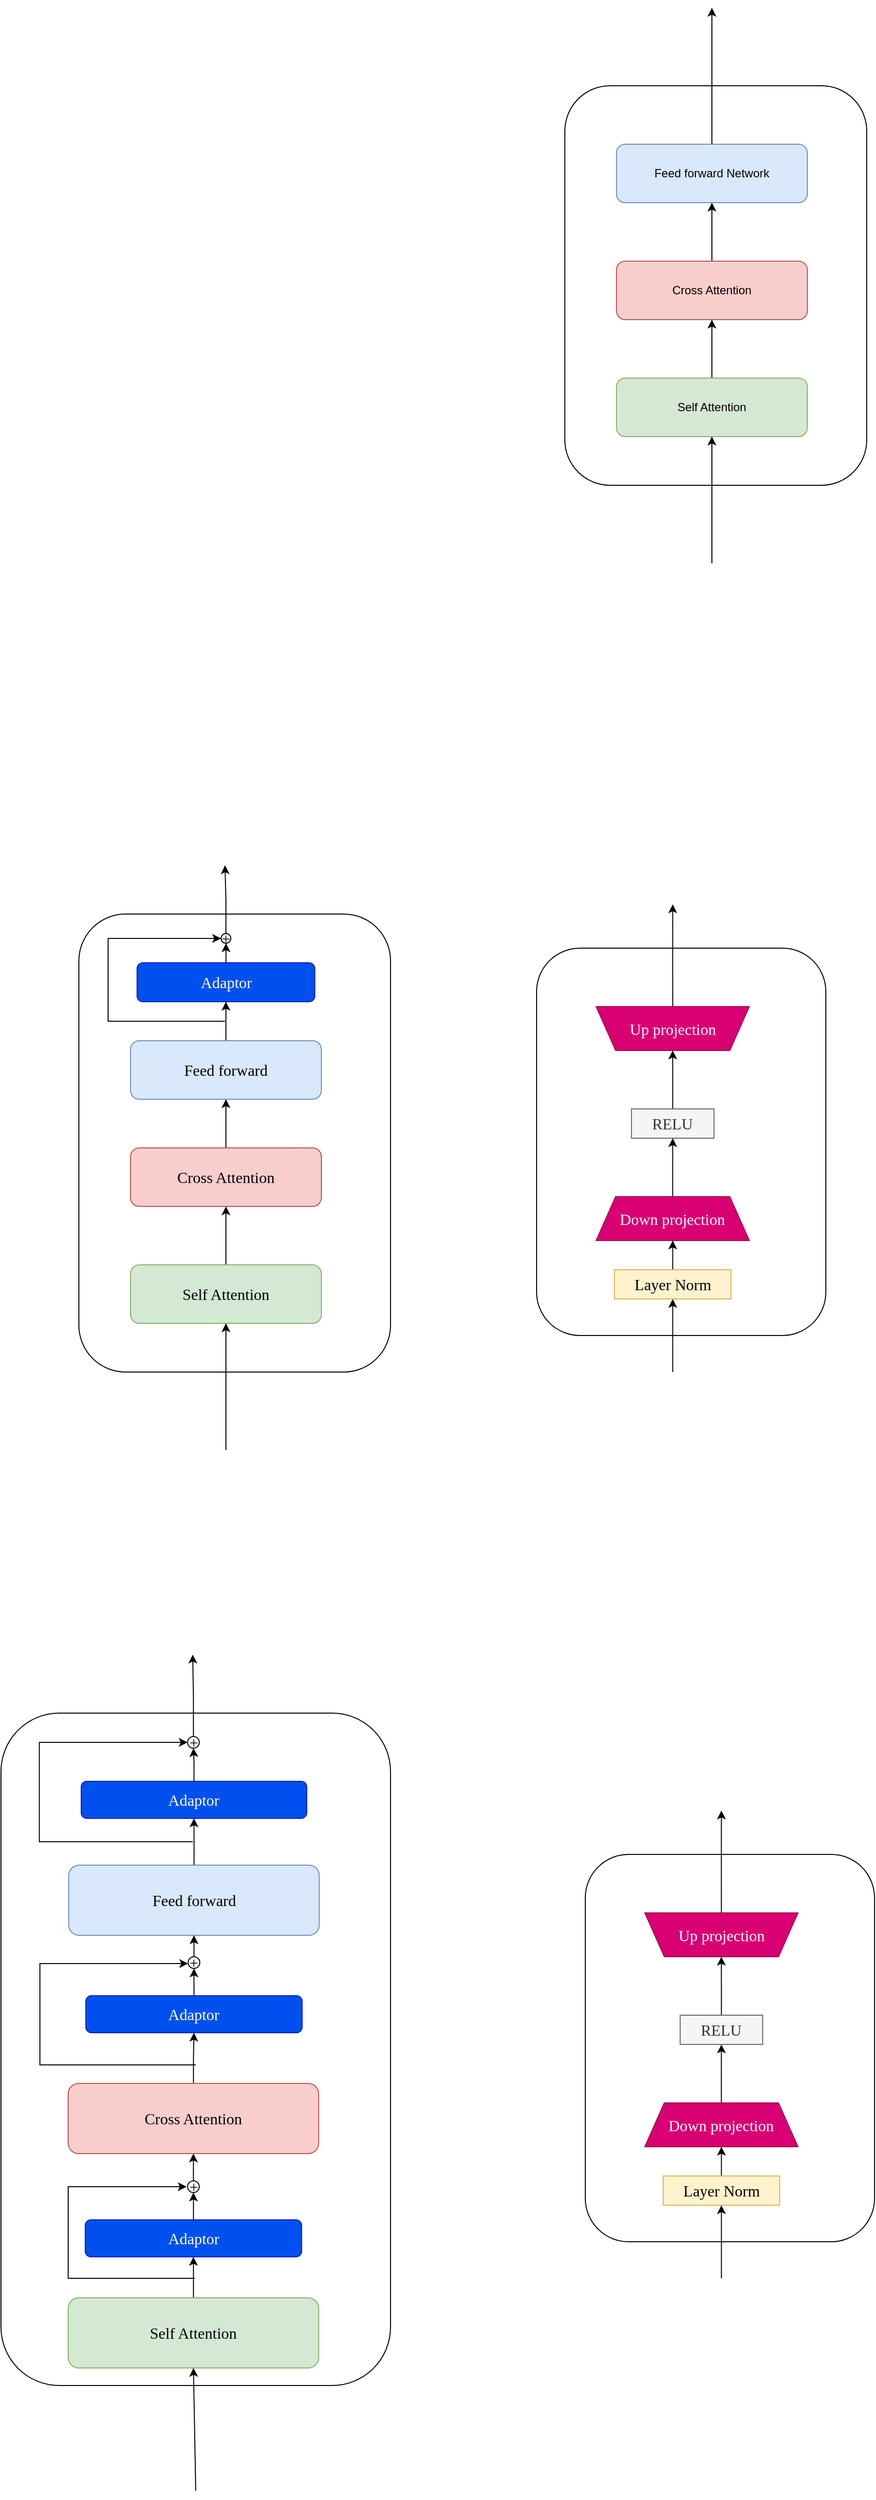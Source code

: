 <mxfile version="24.2.1" type="github">
  <diagram name="Page-1" id="VXjl9vDxlwx6784yo-qi">
    <mxGraphModel dx="4237" dy="1898" grid="1" gridSize="10" guides="1" tooltips="1" connect="1" arrows="1" fold="1" page="1" pageScale="1" pageWidth="827" pageHeight="1169" math="0" shadow="0">
      <root>
        <mxCell id="0" />
        <mxCell id="1" parent="0" />
        <mxCell id="w_ae4oNYbUjGFQi2PLQw-1" value="" style="rounded=1;whiteSpace=wrap;html=1;" parent="1" vertex="1">
          <mxGeometry x="259" y="160" width="310" height="410" as="geometry" />
        </mxCell>
        <mxCell id="w_ae4oNYbUjGFQi2PLQw-5" style="edgeStyle=orthogonalEdgeStyle;rounded=0;orthogonalLoop=1;jettySize=auto;html=1;entryX=0.5;entryY=1;entryDx=0;entryDy=0;" parent="1" source="w_ae4oNYbUjGFQi2PLQw-2" target="w_ae4oNYbUjGFQi2PLQw-3" edge="1">
          <mxGeometry relative="1" as="geometry" />
        </mxCell>
        <mxCell id="w_ae4oNYbUjGFQi2PLQw-2" value="Self Attention" style="rounded=1;whiteSpace=wrap;html=1;fillColor=#d5e8d4;strokeColor=#82b366;" parent="1" vertex="1">
          <mxGeometry x="312" y="460" width="196" height="60" as="geometry" />
        </mxCell>
        <mxCell id="w_ae4oNYbUjGFQi2PLQw-6" style="edgeStyle=orthogonalEdgeStyle;rounded=0;orthogonalLoop=1;jettySize=auto;html=1;entryX=0.5;entryY=1;entryDx=0;entryDy=0;" parent="1" source="w_ae4oNYbUjGFQi2PLQw-3" target="w_ae4oNYbUjGFQi2PLQw-4" edge="1">
          <mxGeometry relative="1" as="geometry" />
        </mxCell>
        <mxCell id="w_ae4oNYbUjGFQi2PLQw-3" value="Cross Attention" style="rounded=1;whiteSpace=wrap;html=1;fillColor=#f8cecc;strokeColor=#b85450;" parent="1" vertex="1">
          <mxGeometry x="312" y="340" width="196" height="60" as="geometry" />
        </mxCell>
        <mxCell id="w_ae4oNYbUjGFQi2PLQw-9" style="edgeStyle=orthogonalEdgeStyle;rounded=0;orthogonalLoop=1;jettySize=auto;html=1;" parent="1" source="w_ae4oNYbUjGFQi2PLQw-4" edge="1">
          <mxGeometry relative="1" as="geometry">
            <mxPoint x="410" y="80" as="targetPoint" />
          </mxGeometry>
        </mxCell>
        <mxCell id="w_ae4oNYbUjGFQi2PLQw-4" value="Feed forward Network" style="rounded=1;whiteSpace=wrap;html=1;fillColor=#dae8fc;strokeColor=#6c8ebf;" parent="1" vertex="1">
          <mxGeometry x="312" y="220" width="196" height="60" as="geometry" />
        </mxCell>
        <mxCell id="w_ae4oNYbUjGFQi2PLQw-7" value="" style="endArrow=classic;html=1;rounded=0;entryX=0.5;entryY=1;entryDx=0;entryDy=0;" parent="1" target="w_ae4oNYbUjGFQi2PLQw-2" edge="1">
          <mxGeometry width="50" height="50" relative="1" as="geometry">
            <mxPoint x="410" y="650" as="sourcePoint" />
            <mxPoint x="440" y="370" as="targetPoint" />
          </mxGeometry>
        </mxCell>
        <mxCell id="xg--p2_k-tHuz6Lo-uCZ-1" value="" style="rounded=1;whiteSpace=wrap;html=1;fontSize=16;fontFamily=Times New Roman;" vertex="1" parent="1">
          <mxGeometry x="-240" y="1010" width="320" height="470" as="geometry" />
        </mxCell>
        <mxCell id="xg--p2_k-tHuz6Lo-uCZ-2" style="edgeStyle=orthogonalEdgeStyle;rounded=0;orthogonalLoop=1;jettySize=auto;html=1;entryX=0.5;entryY=1;entryDx=0;entryDy=0;fontSize=16;fontFamily=Times New Roman;" edge="1" parent="1" source="xg--p2_k-tHuz6Lo-uCZ-3" target="xg--p2_k-tHuz6Lo-uCZ-5">
          <mxGeometry relative="1" as="geometry" />
        </mxCell>
        <mxCell id="xg--p2_k-tHuz6Lo-uCZ-3" value="Self Attention" style="rounded=1;whiteSpace=wrap;html=1;fillColor=#d5e8d4;strokeColor=#82b366;fontSize=16;fontFamily=Times New Roman;" vertex="1" parent="1">
          <mxGeometry x="-187" y="1370" width="196" height="60" as="geometry" />
        </mxCell>
        <mxCell id="xg--p2_k-tHuz6Lo-uCZ-4" style="edgeStyle=orthogonalEdgeStyle;rounded=0;orthogonalLoop=1;jettySize=auto;html=1;entryX=0.5;entryY=1;entryDx=0;entryDy=0;fontSize=16;fontFamily=Times New Roman;" edge="1" parent="1" source="xg--p2_k-tHuz6Lo-uCZ-5" target="xg--p2_k-tHuz6Lo-uCZ-7">
          <mxGeometry relative="1" as="geometry" />
        </mxCell>
        <mxCell id="xg--p2_k-tHuz6Lo-uCZ-5" value="Cross Attention" style="rounded=1;whiteSpace=wrap;html=1;fillColor=#f8cecc;strokeColor=#b85450;fontSize=16;fontFamily=Times New Roman;" vertex="1" parent="1">
          <mxGeometry x="-187" y="1250" width="196" height="60" as="geometry" />
        </mxCell>
        <mxCell id="xg--p2_k-tHuz6Lo-uCZ-11" style="edgeStyle=orthogonalEdgeStyle;rounded=0;orthogonalLoop=1;jettySize=auto;html=1;entryX=0.5;entryY=1;entryDx=0;entryDy=0;fontSize=16;fontFamily=Times New Roman;" edge="1" parent="1" source="xg--p2_k-tHuz6Lo-uCZ-7" target="xg--p2_k-tHuz6Lo-uCZ-9">
          <mxGeometry relative="1" as="geometry" />
        </mxCell>
        <mxCell id="xg--p2_k-tHuz6Lo-uCZ-7" value="Feed forward" style="rounded=1;whiteSpace=wrap;html=1;fillColor=#dae8fc;strokeColor=#6c8ebf;fontSize=16;fontFamily=Times New Roman;" vertex="1" parent="1">
          <mxGeometry x="-187" y="1140" width="196" height="60" as="geometry" />
        </mxCell>
        <mxCell id="xg--p2_k-tHuz6Lo-uCZ-8" value="" style="endArrow=classic;html=1;rounded=0;entryX=0.5;entryY=1;entryDx=0;entryDy=0;fontSize=16;fontFamily=Times New Roman;" edge="1" parent="1" target="xg--p2_k-tHuz6Lo-uCZ-3">
          <mxGeometry width="50" height="50" relative="1" as="geometry">
            <mxPoint x="-89" y="1560" as="sourcePoint" />
            <mxPoint x="-59" y="1280" as="targetPoint" />
          </mxGeometry>
        </mxCell>
        <mxCell id="xg--p2_k-tHuz6Lo-uCZ-19" style="edgeStyle=orthogonalEdgeStyle;rounded=0;orthogonalLoop=1;jettySize=auto;html=1;entryX=0.5;entryY=1;entryDx=0;entryDy=0;fontSize=16;fontFamily=Times New Roman;" edge="1" parent="1" source="xg--p2_k-tHuz6Lo-uCZ-9" target="xg--p2_k-tHuz6Lo-uCZ-16">
          <mxGeometry relative="1" as="geometry" />
        </mxCell>
        <mxCell id="xg--p2_k-tHuz6Lo-uCZ-9" value="Adaptor" style="rounded=1;whiteSpace=wrap;html=1;fillColor=#0050ef;strokeColor=#001DBC;fontColor=#ffffff;fontSize=16;fontFamily=Times New Roman;" vertex="1" parent="1">
          <mxGeometry x="-180.25" y="1060" width="182.5" height="40" as="geometry" />
        </mxCell>
        <mxCell id="xg--p2_k-tHuz6Lo-uCZ-20" style="edgeStyle=orthogonalEdgeStyle;rounded=0;orthogonalLoop=1;jettySize=auto;html=1;fontSize=16;fontFamily=Times New Roman;" edge="1" parent="1" source="xg--p2_k-tHuz6Lo-uCZ-16">
          <mxGeometry relative="1" as="geometry">
            <mxPoint x="-90" y="960" as="targetPoint" />
          </mxGeometry>
        </mxCell>
        <mxCell id="xg--p2_k-tHuz6Lo-uCZ-16" value="+" style="ellipse;whiteSpace=wrap;html=1;aspect=fixed;fontSize=16;fontFamily=Times New Roman;" vertex="1" parent="1">
          <mxGeometry x="-94" y="1030" width="10" height="10" as="geometry" />
        </mxCell>
        <mxCell id="xg--p2_k-tHuz6Lo-uCZ-18" value="" style="endArrow=classic;html=1;rounded=0;entryX=0;entryY=0.5;entryDx=0;entryDy=0;fontSize=16;fontFamily=Times New Roman;" edge="1" parent="1" target="xg--p2_k-tHuz6Lo-uCZ-16">
          <mxGeometry width="50" height="50" relative="1" as="geometry">
            <mxPoint x="-90" y="1120" as="sourcePoint" />
            <mxPoint x="-90" y="1140" as="targetPoint" />
            <Array as="points">
              <mxPoint x="-210" y="1120" />
              <mxPoint x="-210" y="1035" />
            </Array>
          </mxGeometry>
        </mxCell>
        <mxCell id="xg--p2_k-tHuz6Lo-uCZ-35" value="" style="group" vertex="1" connectable="0" parent="1">
          <mxGeometry x="230" y="1000" width="297" height="480" as="geometry" />
        </mxCell>
        <mxCell id="xg--p2_k-tHuz6Lo-uCZ-23" value="" style="rounded=1;whiteSpace=wrap;html=1;fontSize=16;fontFamily=Times New Roman;" vertex="1" parent="xg--p2_k-tHuz6Lo-uCZ-35">
          <mxGeometry y="45.0" width="297" height="397.5" as="geometry" />
        </mxCell>
        <mxCell id="xg--p2_k-tHuz6Lo-uCZ-28" style="edgeStyle=orthogonalEdgeStyle;rounded=0;orthogonalLoop=1;jettySize=auto;html=1;entryX=0.5;entryY=1;entryDx=0;entryDy=0;fontSize=16;fontFamily=Times New Roman;" edge="1" parent="xg--p2_k-tHuz6Lo-uCZ-35" source="xg--p2_k-tHuz6Lo-uCZ-24" target="xg--p2_k-tHuz6Lo-uCZ-25">
          <mxGeometry relative="1" as="geometry" />
        </mxCell>
        <mxCell id="xg--p2_k-tHuz6Lo-uCZ-24" value="Down projection" style="shape=trapezoid;perimeter=trapezoidPerimeter;whiteSpace=wrap;html=1;fixedSize=1;fillColor=#d80073;fontColor=#ffffff;strokeColor=#A50040;fontSize=16;fontFamily=Times New Roman;" vertex="1" parent="xg--p2_k-tHuz6Lo-uCZ-35">
          <mxGeometry x="61.147" y="300" width="157.235" height="45.0" as="geometry" />
        </mxCell>
        <mxCell id="xg--p2_k-tHuz6Lo-uCZ-29" style="edgeStyle=orthogonalEdgeStyle;rounded=0;orthogonalLoop=1;jettySize=auto;html=1;fontSize=16;fontFamily=Times New Roman;" edge="1" parent="xg--p2_k-tHuz6Lo-uCZ-35" source="xg--p2_k-tHuz6Lo-uCZ-25" target="xg--p2_k-tHuz6Lo-uCZ-26">
          <mxGeometry relative="1" as="geometry" />
        </mxCell>
        <mxCell id="xg--p2_k-tHuz6Lo-uCZ-25" value="RELU" style="rounded=0;whiteSpace=wrap;html=1;fillColor=#f5f5f5;strokeColor=#666666;fontColor=#333333;fontSize=16;fontFamily=Times New Roman;" vertex="1" parent="xg--p2_k-tHuz6Lo-uCZ-35">
          <mxGeometry x="97.399" y="210" width="84.732" height="30" as="geometry" />
        </mxCell>
        <mxCell id="xg--p2_k-tHuz6Lo-uCZ-30" style="edgeStyle=orthogonalEdgeStyle;rounded=0;orthogonalLoop=1;jettySize=auto;html=1;fontSize=16;fontFamily=Times New Roman;" edge="1" parent="xg--p2_k-tHuz6Lo-uCZ-35" source="xg--p2_k-tHuz6Lo-uCZ-26">
          <mxGeometry relative="1" as="geometry">
            <mxPoint x="139.765" as="targetPoint" />
          </mxGeometry>
        </mxCell>
        <mxCell id="xg--p2_k-tHuz6Lo-uCZ-26" value="" style="shape=trapezoid;perimeter=trapezoidPerimeter;whiteSpace=wrap;html=1;fixedSize=1;rotation=-180;fillColor=#d80073;fontColor=#ffffff;strokeColor=#A50040;fontSize=16;fontFamily=Times New Roman;" vertex="1" parent="xg--p2_k-tHuz6Lo-uCZ-35">
          <mxGeometry x="61.147" y="105" width="157.235" height="45.0" as="geometry" />
        </mxCell>
        <mxCell id="xg--p2_k-tHuz6Lo-uCZ-27" value="" style="endArrow=classic;html=1;rounded=0;entryX=0.5;entryY=1;entryDx=0;entryDy=0;fontSize=16;fontFamily=Times New Roman;" edge="1" parent="xg--p2_k-tHuz6Lo-uCZ-35" source="xg--p2_k-tHuz6Lo-uCZ-32" target="xg--p2_k-tHuz6Lo-uCZ-24">
          <mxGeometry width="50" height="50" relative="1" as="geometry">
            <mxPoint x="139.765" y="450" as="sourcePoint" />
            <mxPoint x="78.618" y="232.5" as="targetPoint" />
          </mxGeometry>
        </mxCell>
        <mxCell id="xg--p2_k-tHuz6Lo-uCZ-31" value="&lt;font style=&quot;font-size: 16px;&quot; color=&quot;#ffffff&quot;&gt;Up projection&lt;/font&gt;" style="text;html=1;align=center;verticalAlign=middle;whiteSpace=wrap;rounded=0;fontSize=16;fontFamily=Times New Roman;" vertex="1" parent="xg--p2_k-tHuz6Lo-uCZ-35">
          <mxGeometry x="91.721" y="116.25" width="96.088" height="22.5" as="geometry" />
        </mxCell>
        <mxCell id="xg--p2_k-tHuz6Lo-uCZ-34" value="" style="endArrow=classic;html=1;rounded=0;entryX=0.5;entryY=1;entryDx=0;entryDy=0;fontSize=16;fontFamily=Times New Roman;" edge="1" parent="xg--p2_k-tHuz6Lo-uCZ-35" target="xg--p2_k-tHuz6Lo-uCZ-32">
          <mxGeometry width="50" height="50" relative="1" as="geometry">
            <mxPoint x="139.765" y="480" as="sourcePoint" />
            <mxPoint x="139.765" y="345.0" as="targetPoint" />
          </mxGeometry>
        </mxCell>
        <mxCell id="xg--p2_k-tHuz6Lo-uCZ-32" value="Layer Norm" style="rounded=0;whiteSpace=wrap;html=1;fillColor=#fff2cc;strokeColor=#d6b656;fontSize=16;fontFamily=Times New Roman;" vertex="1" parent="xg--p2_k-tHuz6Lo-uCZ-35">
          <mxGeometry x="79.928" y="375.0" width="119.674" height="30" as="geometry" />
        </mxCell>
        <mxCell id="xg--p2_k-tHuz6Lo-uCZ-49" value="" style="group" vertex="1" connectable="0" parent="1">
          <mxGeometry x="280" y="1930" width="297" height="480" as="geometry" />
        </mxCell>
        <mxCell id="xg--p2_k-tHuz6Lo-uCZ-50" value="" style="rounded=1;whiteSpace=wrap;html=1;fontSize=16;fontFamily=Times New Roman;" vertex="1" parent="xg--p2_k-tHuz6Lo-uCZ-49">
          <mxGeometry y="45.0" width="297" height="397.5" as="geometry" />
        </mxCell>
        <mxCell id="xg--p2_k-tHuz6Lo-uCZ-51" style="edgeStyle=orthogonalEdgeStyle;rounded=0;orthogonalLoop=1;jettySize=auto;html=1;entryX=0.5;entryY=1;entryDx=0;entryDy=0;fontSize=16;fontFamily=Times New Roman;" edge="1" parent="xg--p2_k-tHuz6Lo-uCZ-49" source="xg--p2_k-tHuz6Lo-uCZ-52" target="xg--p2_k-tHuz6Lo-uCZ-54">
          <mxGeometry relative="1" as="geometry" />
        </mxCell>
        <mxCell id="xg--p2_k-tHuz6Lo-uCZ-52" value="Down projection" style="shape=trapezoid;perimeter=trapezoidPerimeter;whiteSpace=wrap;html=1;fixedSize=1;fillColor=#d80073;fontColor=#ffffff;strokeColor=#A50040;fontSize=16;fontFamily=Times New Roman;" vertex="1" parent="xg--p2_k-tHuz6Lo-uCZ-49">
          <mxGeometry x="61.147" y="300" width="157.235" height="45.0" as="geometry" />
        </mxCell>
        <mxCell id="xg--p2_k-tHuz6Lo-uCZ-53" style="edgeStyle=orthogonalEdgeStyle;rounded=0;orthogonalLoop=1;jettySize=auto;html=1;fontSize=16;fontFamily=Times New Roman;" edge="1" parent="xg--p2_k-tHuz6Lo-uCZ-49" source="xg--p2_k-tHuz6Lo-uCZ-54" target="xg--p2_k-tHuz6Lo-uCZ-56">
          <mxGeometry relative="1" as="geometry" />
        </mxCell>
        <mxCell id="xg--p2_k-tHuz6Lo-uCZ-54" value="RELU" style="rounded=0;whiteSpace=wrap;html=1;fillColor=#f5f5f5;strokeColor=#666666;fontColor=#333333;fontSize=16;fontFamily=Times New Roman;" vertex="1" parent="xg--p2_k-tHuz6Lo-uCZ-49">
          <mxGeometry x="97.399" y="210" width="84.732" height="30" as="geometry" />
        </mxCell>
        <mxCell id="xg--p2_k-tHuz6Lo-uCZ-55" style="edgeStyle=orthogonalEdgeStyle;rounded=0;orthogonalLoop=1;jettySize=auto;html=1;fontSize=16;fontFamily=Times New Roman;" edge="1" parent="xg--p2_k-tHuz6Lo-uCZ-49" source="xg--p2_k-tHuz6Lo-uCZ-56">
          <mxGeometry relative="1" as="geometry">
            <mxPoint x="139.765" as="targetPoint" />
          </mxGeometry>
        </mxCell>
        <mxCell id="xg--p2_k-tHuz6Lo-uCZ-56" value="" style="shape=trapezoid;perimeter=trapezoidPerimeter;whiteSpace=wrap;html=1;fixedSize=1;rotation=-180;fillColor=#d80073;fontColor=#ffffff;strokeColor=#A50040;fontSize=16;fontFamily=Times New Roman;" vertex="1" parent="xg--p2_k-tHuz6Lo-uCZ-49">
          <mxGeometry x="61.147" y="105" width="157.235" height="45.0" as="geometry" />
        </mxCell>
        <mxCell id="xg--p2_k-tHuz6Lo-uCZ-57" value="" style="endArrow=classic;html=1;rounded=0;entryX=0.5;entryY=1;entryDx=0;entryDy=0;fontSize=16;fontFamily=Times New Roman;" edge="1" parent="xg--p2_k-tHuz6Lo-uCZ-49" source="xg--p2_k-tHuz6Lo-uCZ-60" target="xg--p2_k-tHuz6Lo-uCZ-52">
          <mxGeometry width="50" height="50" relative="1" as="geometry">
            <mxPoint x="139.765" y="450" as="sourcePoint" />
            <mxPoint x="78.618" y="232.5" as="targetPoint" />
          </mxGeometry>
        </mxCell>
        <mxCell id="xg--p2_k-tHuz6Lo-uCZ-58" value="&lt;font style=&quot;font-size: 16px;&quot; color=&quot;#ffffff&quot;&gt;Up projection&lt;/font&gt;" style="text;html=1;align=center;verticalAlign=middle;whiteSpace=wrap;rounded=0;fontSize=16;fontFamily=Times New Roman;" vertex="1" parent="xg--p2_k-tHuz6Lo-uCZ-49">
          <mxGeometry x="91.721" y="116.25" width="96.088" height="22.5" as="geometry" />
        </mxCell>
        <mxCell id="xg--p2_k-tHuz6Lo-uCZ-59" value="" style="endArrow=classic;html=1;rounded=0;entryX=0.5;entryY=1;entryDx=0;entryDy=0;fontSize=16;fontFamily=Times New Roman;" edge="1" parent="xg--p2_k-tHuz6Lo-uCZ-49" target="xg--p2_k-tHuz6Lo-uCZ-60">
          <mxGeometry width="50" height="50" relative="1" as="geometry">
            <mxPoint x="139.765" y="480" as="sourcePoint" />
            <mxPoint x="139.765" y="345.0" as="targetPoint" />
          </mxGeometry>
        </mxCell>
        <mxCell id="xg--p2_k-tHuz6Lo-uCZ-60" value="Layer Norm" style="rounded=0;whiteSpace=wrap;html=1;fillColor=#fff2cc;strokeColor=#d6b656;fontSize=16;fontFamily=Times New Roman;" vertex="1" parent="xg--p2_k-tHuz6Lo-uCZ-49">
          <mxGeometry x="79.928" y="375.0" width="119.674" height="30" as="geometry" />
        </mxCell>
        <mxCell id="xg--p2_k-tHuz6Lo-uCZ-36" value="" style="rounded=1;whiteSpace=wrap;html=1;fontSize=16;fontFamily=Times New Roman;" vertex="1" parent="1">
          <mxGeometry x="-320" y="1830" width="400" height="690" as="geometry" />
        </mxCell>
        <mxCell id="xg--p2_k-tHuz6Lo-uCZ-94" style="edgeStyle=orthogonalEdgeStyle;rounded=0;orthogonalLoop=1;jettySize=auto;html=1;entryX=0.5;entryY=1;entryDx=0;entryDy=0;" edge="1" parent="1" source="xg--p2_k-tHuz6Lo-uCZ-38" target="xg--p2_k-tHuz6Lo-uCZ-89">
          <mxGeometry relative="1" as="geometry" />
        </mxCell>
        <mxCell id="xg--p2_k-tHuz6Lo-uCZ-38" value="Self Attention" style="rounded=1;whiteSpace=wrap;html=1;fillColor=#d5e8d4;strokeColor=#82b366;fontSize=16;fontFamily=Times New Roman;" vertex="1" parent="1">
          <mxGeometry x="-250.998" y="2430" width="257.25" height="72" as="geometry" />
        </mxCell>
        <mxCell id="xg--p2_k-tHuz6Lo-uCZ-85" style="edgeStyle=orthogonalEdgeStyle;rounded=0;orthogonalLoop=1;jettySize=auto;html=1;entryX=0.5;entryY=1;entryDx=0;entryDy=0;" edge="1" parent="1" source="xg--p2_k-tHuz6Lo-uCZ-40" target="xg--p2_k-tHuz6Lo-uCZ-81">
          <mxGeometry relative="1" as="geometry" />
        </mxCell>
        <mxCell id="xg--p2_k-tHuz6Lo-uCZ-40" value="Cross Attention" style="rounded=1;whiteSpace=wrap;html=1;fillColor=#f8cecc;strokeColor=#b85450;fontSize=16;fontFamily=Times New Roman;" vertex="1" parent="1">
          <mxGeometry x="-250.998" y="2210" width="257.25" height="72" as="geometry" />
        </mxCell>
        <mxCell id="xg--p2_k-tHuz6Lo-uCZ-41" style="edgeStyle=orthogonalEdgeStyle;rounded=0;orthogonalLoop=1;jettySize=auto;html=1;entryX=0.5;entryY=1;entryDx=0;entryDy=0;fontSize=16;fontFamily=Times New Roman;" edge="1" parent="1" source="xg--p2_k-tHuz6Lo-uCZ-42" target="xg--p2_k-tHuz6Lo-uCZ-45">
          <mxGeometry relative="1" as="geometry" />
        </mxCell>
        <mxCell id="xg--p2_k-tHuz6Lo-uCZ-42" value="Feed forward" style="rounded=1;whiteSpace=wrap;html=1;fillColor=#dae8fc;strokeColor=#6c8ebf;fontSize=16;fontFamily=Times New Roman;" vertex="1" parent="1">
          <mxGeometry x="-250.438" y="1986" width="257.25" height="72" as="geometry" />
        </mxCell>
        <mxCell id="xg--p2_k-tHuz6Lo-uCZ-43" value="" style="endArrow=classic;html=1;rounded=0;entryX=0.5;entryY=1;entryDx=0;entryDy=0;fontSize=16;fontFamily=Times New Roman;" edge="1" parent="1" target="xg--p2_k-tHuz6Lo-uCZ-38">
          <mxGeometry width="50" height="50" relative="1" as="geometry">
            <mxPoint x="-120.002" y="2628" as="sourcePoint" />
            <mxPoint x="-80.627" y="2292" as="targetPoint" />
          </mxGeometry>
        </mxCell>
        <mxCell id="xg--p2_k-tHuz6Lo-uCZ-44" style="edgeStyle=orthogonalEdgeStyle;rounded=0;orthogonalLoop=1;jettySize=auto;html=1;entryX=0.5;entryY=1;entryDx=0;entryDy=0;fontSize=16;fontFamily=Times New Roman;" edge="1" parent="1" source="xg--p2_k-tHuz6Lo-uCZ-45" target="xg--p2_k-tHuz6Lo-uCZ-47">
          <mxGeometry relative="1" as="geometry" />
        </mxCell>
        <mxCell id="xg--p2_k-tHuz6Lo-uCZ-45" value="Adaptor" style="rounded=1;whiteSpace=wrap;html=1;fillColor=#0050ef;strokeColor=#001DBC;fontColor=#ffffff;fontSize=16;fontFamily=Times New Roman;" vertex="1" parent="1">
          <mxGeometry x="-237.6" y="1900" width="231.58" height="38" as="geometry" />
        </mxCell>
        <mxCell id="xg--p2_k-tHuz6Lo-uCZ-46" style="edgeStyle=orthogonalEdgeStyle;rounded=0;orthogonalLoop=1;jettySize=auto;html=1;fontSize=16;fontFamily=Times New Roman;" edge="1" parent="1" source="xg--p2_k-tHuz6Lo-uCZ-47">
          <mxGeometry relative="1" as="geometry">
            <mxPoint x="-123.125" y="1770" as="targetPoint" />
          </mxGeometry>
        </mxCell>
        <mxCell id="xg--p2_k-tHuz6Lo-uCZ-47" value="+" style="ellipse;whiteSpace=wrap;html=1;aspect=fixed;fontSize=16;fontFamily=Times New Roman;" vertex="1" parent="1">
          <mxGeometry x="-128.375" y="1854" width="12" height="12" as="geometry" />
        </mxCell>
        <mxCell id="xg--p2_k-tHuz6Lo-uCZ-48" value="" style="endArrow=classic;html=1;rounded=0;entryX=0;entryY=0.5;entryDx=0;entryDy=0;fontSize=16;fontFamily=Times New Roman;" edge="1" parent="1" target="xg--p2_k-tHuz6Lo-uCZ-47">
          <mxGeometry width="50" height="50" relative="1" as="geometry">
            <mxPoint x="-123.125" y="1962" as="sourcePoint" />
            <mxPoint x="-123.125" y="1986" as="targetPoint" />
            <Array as="points">
              <mxPoint x="-280.625" y="1962" />
              <mxPoint x="-280.625" y="1860" />
            </Array>
          </mxGeometry>
        </mxCell>
        <mxCell id="xg--p2_k-tHuz6Lo-uCZ-80" style="edgeStyle=orthogonalEdgeStyle;rounded=0;orthogonalLoop=1;jettySize=auto;html=1;entryX=0.5;entryY=1;entryDx=0;entryDy=0;" edge="1" parent="1" source="xg--p2_k-tHuz6Lo-uCZ-78" target="xg--p2_k-tHuz6Lo-uCZ-42">
          <mxGeometry relative="1" as="geometry" />
        </mxCell>
        <mxCell id="xg--p2_k-tHuz6Lo-uCZ-78" value="+" style="ellipse;whiteSpace=wrap;html=1;aspect=fixed;fontSize=16;fontFamily=Times New Roman;" vertex="1" parent="1">
          <mxGeometry x="-127.815" y="2080" width="12" height="12" as="geometry" />
        </mxCell>
        <mxCell id="xg--p2_k-tHuz6Lo-uCZ-82" style="edgeStyle=orthogonalEdgeStyle;rounded=0;orthogonalLoop=1;jettySize=auto;html=1;exitX=0.5;exitY=0;exitDx=0;exitDy=0;entryX=0.5;entryY=1;entryDx=0;entryDy=0;" edge="1" parent="1" source="xg--p2_k-tHuz6Lo-uCZ-81" target="xg--p2_k-tHuz6Lo-uCZ-78">
          <mxGeometry relative="1" as="geometry" />
        </mxCell>
        <mxCell id="xg--p2_k-tHuz6Lo-uCZ-81" value="Adaptor" style="rounded=1;whiteSpace=wrap;html=1;fillColor=#0050ef;strokeColor=#001DBC;fontColor=#ffffff;fontSize=16;fontFamily=Times New Roman;" vertex="1" parent="1">
          <mxGeometry x="-232.88" y="2120" width="222.14" height="38" as="geometry" />
        </mxCell>
        <mxCell id="xg--p2_k-tHuz6Lo-uCZ-86" value="" style="endArrow=classic;html=1;rounded=0;entryX=0;entryY=0.5;entryDx=0;entryDy=0;" edge="1" parent="1">
          <mxGeometry width="50" height="50" relative="1" as="geometry">
            <mxPoint x="-120" y="2191" as="sourcePoint" />
            <mxPoint x="-127.815" y="2087" as="targetPoint" />
            <Array as="points">
              <mxPoint x="-280" y="2191" />
              <mxPoint x="-280" y="2087" />
            </Array>
          </mxGeometry>
        </mxCell>
        <mxCell id="xg--p2_k-tHuz6Lo-uCZ-88" style="edgeStyle=orthogonalEdgeStyle;rounded=0;orthogonalLoop=1;jettySize=auto;html=1;entryX=0.5;entryY=1;entryDx=0;entryDy=0;" edge="1" parent="1" source="xg--p2_k-tHuz6Lo-uCZ-87" target="xg--p2_k-tHuz6Lo-uCZ-40">
          <mxGeometry relative="1" as="geometry" />
        </mxCell>
        <mxCell id="xg--p2_k-tHuz6Lo-uCZ-87" value="+" style="ellipse;whiteSpace=wrap;html=1;aspect=fixed;fontSize=16;fontFamily=Times New Roman;" vertex="1" parent="1">
          <mxGeometry x="-128.375" y="2310" width="12" height="12" as="geometry" />
        </mxCell>
        <mxCell id="xg--p2_k-tHuz6Lo-uCZ-92" style="edgeStyle=orthogonalEdgeStyle;rounded=0;orthogonalLoop=1;jettySize=auto;html=1;entryX=0.5;entryY=1;entryDx=0;entryDy=0;" edge="1" parent="1" source="xg--p2_k-tHuz6Lo-uCZ-89" target="xg--p2_k-tHuz6Lo-uCZ-87">
          <mxGeometry relative="1" as="geometry" />
        </mxCell>
        <mxCell id="xg--p2_k-tHuz6Lo-uCZ-89" value="Adaptor" style="rounded=1;whiteSpace=wrap;html=1;fillColor=#0050ef;strokeColor=#001DBC;fontColor=#ffffff;fontSize=16;fontFamily=Times New Roman;" vertex="1" parent="1">
          <mxGeometry x="-233.44" y="2350" width="222.14" height="38" as="geometry" />
        </mxCell>
        <mxCell id="xg--p2_k-tHuz6Lo-uCZ-95" value="" style="endArrow=classic;html=1;rounded=0;entryX=0;entryY=0.5;entryDx=0;entryDy=0;" edge="1" parent="1">
          <mxGeometry width="50" height="50" relative="1" as="geometry">
            <mxPoint x="-121" y="2410" as="sourcePoint" />
            <mxPoint x="-129.375" y="2316" as="targetPoint" />
            <Array as="points">
              <mxPoint x="-251" y="2410" />
              <mxPoint x="-251" y="2316" />
            </Array>
          </mxGeometry>
        </mxCell>
      </root>
    </mxGraphModel>
  </diagram>
</mxfile>
